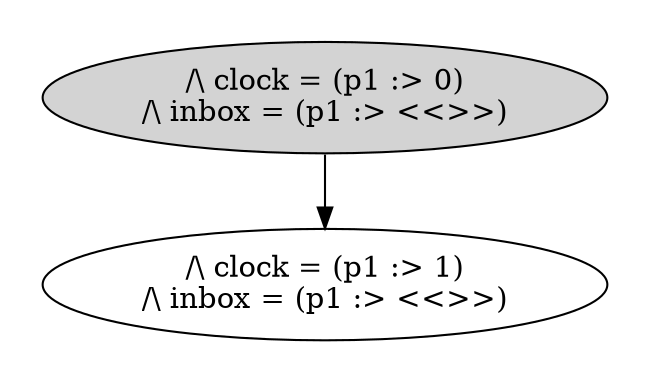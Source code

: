 strict digraph DiskGraph {
nodesep=0.35;
subgraph cluster_graph {
color="white";
-3187437264532107029 [label="/\\ clock = (p1 :> 0)\n/\\ inbox = (p1 :> <<>>)",style = filled]
-3187437264532107029 -> 5289865440078391021 [label="",color="black",fontcolor="black"];
5289865440078391021 [label="/\\ clock = (p1 :> 1)\n/\\ inbox = (p1 :> <<>>)"];
{rank = same; -3187437264532107029;}
}
}